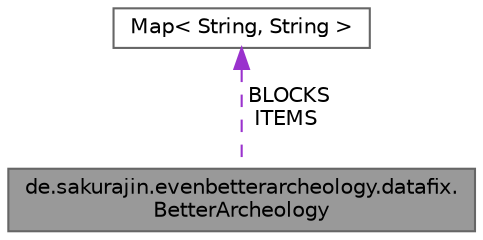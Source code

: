 digraph "de.sakurajin.evenbetterarcheology.datafix.BetterArcheology"
{
 // LATEX_PDF_SIZE
  bgcolor="transparent";
  edge [fontname=Helvetica,fontsize=10,labelfontname=Helvetica,labelfontsize=10];
  node [fontname=Helvetica,fontsize=10,shape=box,height=0.2,width=0.4];
  Node1 [label="de.sakurajin.evenbetterarcheology.datafix.\lBetterArcheology",height=0.2,width=0.4,color="gray40", fillcolor="grey60", style="filled", fontcolor="black",tooltip=" "];
  Node2 -> Node1 [dir="back",color="darkorchid3",style="dashed",label=" BLOCKS\nITEMS" ];
  Node2 [label="Map\< String, String \>",height=0.2,width=0.4,color="gray40", fillcolor="white", style="filled",tooltip=" "];
}
